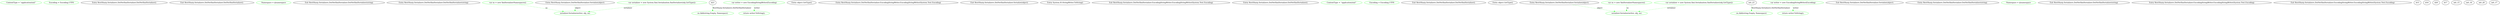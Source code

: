 digraph  {
d1 [cluster="RestSharp.Serializers.DotNetXmlSerializer.DotNetXmlSerializer()", color=green, community=0, label="ContentType = ''application/xml''", prediction=0, span="16-16"];
d2 [cluster="RestSharp.Serializers.DotNetXmlSerializer.DotNetXmlSerializer()", color=green, community=0, label="Encoding = Encoding.UTF8", prediction=1, span="17-17"];
d0 [cluster="RestSharp.Serializers.DotNetXmlSerializer.DotNetXmlSerializer()", label="Entry RestSharp.Serializers.DotNetXmlSerializer.DotNetXmlSerializer()", span="14-14"];
d3 [cluster="RestSharp.Serializers.DotNetXmlSerializer.DotNetXmlSerializer()", label="Exit RestSharp.Serializers.DotNetXmlSerializer.DotNetXmlSerializer()", span="14-14"];
d5 [cluster="RestSharp.Serializers.DotNetXmlSerializer.DotNetXmlSerializer(string)", color=green, community=0, label="Namespace = @namespace", prediction=2, span="28-28"];
d6 [cluster="RestSharp.Serializers.DotNetXmlSerializer.DotNetXmlSerializer(string)", label="Exit RestSharp.Serializers.DotNetXmlSerializer.DotNetXmlSerializer(string)", span="25-25"];
d4 [cluster="RestSharp.Serializers.DotNetXmlSerializer.DotNetXmlSerializer(string)", label="Entry RestSharp.Serializers.DotNetXmlSerializer.DotNetXmlSerializer(string)", span="25-25"];
d8 [cluster="RestSharp.Serializers.DotNetXmlSerializer.Serialize(object)", color=green, community=0, label="var ns = new XmlSerializerNamespaces()", prediction=3, span="43-43"];
d9 [cluster="RestSharp.Serializers.DotNetXmlSerializer.Serialize(object)", color=green, community=0, label="ns.Add(string.Empty, Namespace)", prediction=4, span="45-45"];
d12 [cluster="RestSharp.Serializers.DotNetXmlSerializer.Serialize(object)", color=green, community=0, label="serializer.Serialize(writer, obj, ns)", prediction=3, span="50-50"];
d7 [cluster="RestSharp.Serializers.DotNetXmlSerializer.Serialize(object)", label="Entry RestSharp.Serializers.DotNetXmlSerializer.Serialize(object)", span="41-41"];
d10 [cluster="RestSharp.Serializers.DotNetXmlSerializer.Serialize(object)", color=green, community=0, label="var serializer = new System.Xml.Serialization.XmlSerializer(obj.GetType())", prediction=3, span="47-47"];
d13 [cluster="RestSharp.Serializers.DotNetXmlSerializer.Serialize(object)", color=green, community=0, label="return writer.ToString();", prediction=7, span="52-52"];
d11 [cluster="RestSharp.Serializers.DotNetXmlSerializer.Serialize(object)", color=green, community=0, label="var writer = new EncodingStringWriter(Encoding)", prediction=7, span="48-48"];
d18 [cluster="object.GetType()", label="Entry object.GetType()", span="0-0"];
d19 [cluster="RestSharp.Serializers.DotNetXmlSerializer.EncodingStringWriter.EncodingStringWriter(System.Text.Encoding)", label="Entry RestSharp.Serializers.DotNetXmlSerializer.EncodingStringWriter.EncodingStringWriter(System.Text.Encoding)", span="78-78"];
d14 [cluster="RestSharp.Serializers.DotNetXmlSerializer.Serialize(object)", label="Exit RestSharp.Serializers.DotNetXmlSerializer.Serialize(object)", span="41-41"];
d21 [cluster="System.IO.StringWriter.ToString()", label="Entry System.IO.StringWriter.ToString()", span="0-0"];
d22 [cluster="RestSharp.Serializers.DotNetXmlSerializer.EncodingStringWriter.EncodingStringWriter(System.Text.Encoding)", label="Exit RestSharp.Serializers.DotNetXmlSerializer.EncodingStringWriter.EncodingStringWriter(System.Text.Encoding)", span="78-78"];
m0_0 [cluster="RestSharp.Serializers.DotNetXmlSerializer.DotNetXmlSerializer()", file=merged, label="Entry RestSharp.Serializers.DotNetXmlSerializer.DotNetXmlSerializer()", span="14-14"];
m0_1 [cluster="RestSharp.Serializers.DotNetXmlSerializer.DotNetXmlSerializer()", color=green, community=0, file=merged, label="ContentType = ''application/xml''", prediction=9, span="16-16"];
m0_2 [cluster="RestSharp.Serializers.DotNetXmlSerializer.DotNetXmlSerializer()", color=green, community=0, file=merged, label="Encoding = Encoding.UTF8", prediction=10, span="17-17"];
m0_3 [cluster="RestSharp.Serializers.DotNetXmlSerializer.DotNetXmlSerializer()", file=merged, label="Exit RestSharp.Serializers.DotNetXmlSerializer.DotNetXmlSerializer()", span="14-14"];
m0_18 [cluster="object.GetType()", file=merged, label="Entry object.GetType()", span="0-0"];
m0_7 [cluster="RestSharp.Serializers.DotNetXmlSerializer.Serialize(object)", file=merged, label="Entry RestSharp.Serializers.DotNetXmlSerializer.Serialize(object)", span="41-41"];
m0_8 [cluster="RestSharp.Serializers.DotNetXmlSerializer.Serialize(object)", color=green, community=0, file=merged, label="var ns = new XmlSerializerNamespaces()", prediction=11, span="43-43"];
m0_9 [cluster="RestSharp.Serializers.DotNetXmlSerializer.Serialize(object)", color=green, community=0, file=merged, label="ns.Add(string.Empty, Namespace)", prediction=12, span="45-45"];
m0_12 [cluster="RestSharp.Serializers.DotNetXmlSerializer.Serialize(object)", color=green, community=0, file=merged, label="serializer.Serialize(writer, obj, ns)", prediction=11, span="50-50"];
m0_10 [cluster="RestSharp.Serializers.DotNetXmlSerializer.Serialize(object)", color=green, community=0, file=merged, label="var serializer = new System.Xml.Serialization.XmlSerializer(obj.GetType())", prediction=11, span="47-47"];
m0_13 [cluster="RestSharp.Serializers.DotNetXmlSerializer.Serialize(object)", color=green, community=0, file=merged, label="return writer.ToString();", prediction=15, span="52-52"];
m0_11 [cluster="RestSharp.Serializers.DotNetXmlSerializer.Serialize(object)", color=green, community=0, file=merged, label="var writer = new EncodingStringWriter(Encoding)", prediction=15, span="48-48"];
m0_14 [cluster="RestSharp.Serializers.DotNetXmlSerializer.Serialize(object)", file=merged, label="Exit RestSharp.Serializers.DotNetXmlSerializer.Serialize(object)", span="41-41"];
m0_4 [cluster="RestSharp.Serializers.DotNetXmlSerializer.DotNetXmlSerializer(string)", file=merged, label="Entry RestSharp.Serializers.DotNetXmlSerializer.DotNetXmlSerializer(string)", span="25-25"];
m0_5 [cluster="RestSharp.Serializers.DotNetXmlSerializer.DotNetXmlSerializer(string)", color=green, community=0, file=merged, label="Namespace = @namespace", prediction=17, span="28-28"];
m0_6 [cluster="RestSharp.Serializers.DotNetXmlSerializer.DotNetXmlSerializer(string)", file=merged, label="Exit RestSharp.Serializers.DotNetXmlSerializer.DotNetXmlSerializer(string)", span="25-25"];
m0_19 [cluster="RestSharp.Serializers.DotNetXmlSerializer.EncodingStringWriter.EncodingStringWriter(System.Text.Encoding)", file=merged, label="Entry RestSharp.Serializers.DotNetXmlSerializer.EncodingStringWriter.EncodingStringWriter(System.Text.Encoding)", span="78-78"];
m0_22 [cluster="RestSharp.Serializers.DotNetXmlSerializer.EncodingStringWriter.EncodingStringWriter(System.Text.Encoding)", file=merged, label="Exit RestSharp.Serializers.DotNetXmlSerializer.EncodingStringWriter.EncodingStringWriter(System.Text.Encoding)", span="78-78"];
d15;
d16;
d20;
d17;
m0_15;
m0_16;
m0_20;
m0_17;
d23;
m0_23;
d8 -> d12  [color=green, key=1, label=ns, style=dashed];
d7 -> d12  [color=green, key=1, label=object, style=dashed];
d10 -> d12  [color=green, key=1, label=serializer, style=dashed];
d11 -> d13  [color=green, key=1, label=writer, style=dashed];
m0_7 -> m0_12  [color=green, key=1, label=object, style=dashed];
m0_8 -> m0_12  [color=green, key=1, label=ns, style=dashed];
m0_10 -> m0_12  [color=green, key=1, label=serializer, style=dashed];
m0_11 -> m0_13  [color=green, key=1, label=writer, style=dashed];
d23 -> d9  [color=green, key=1, label="RestSharp.Serializers.DotNetXmlSerializer", style=dashed];
m0_23 -> m0_9  [color=green, key=1, label="RestSharp.Serializers.DotNetXmlSerializer", style=dashed];
}
